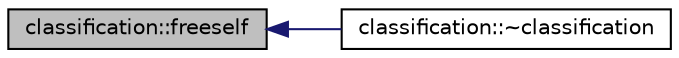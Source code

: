 digraph "classification::freeself"
{
  edge [fontname="Helvetica",fontsize="10",labelfontname="Helvetica",labelfontsize="10"];
  node [fontname="Helvetica",fontsize="10",shape=record];
  rankdir="LR";
  Node9 [label="classification::freeself",height=0.2,width=0.4,color="black", fillcolor="grey75", style="filled", fontcolor="black"];
  Node9 -> Node10 [dir="back",color="midnightblue",fontsize="10",style="solid",fontname="Helvetica"];
  Node10 [label="classification::~classification",height=0.2,width=0.4,color="black", fillcolor="white", style="filled",URL="$d0/dff/classclassification.html#ac65a474682b7c3b8661585de8b8f8f8b"];
}
